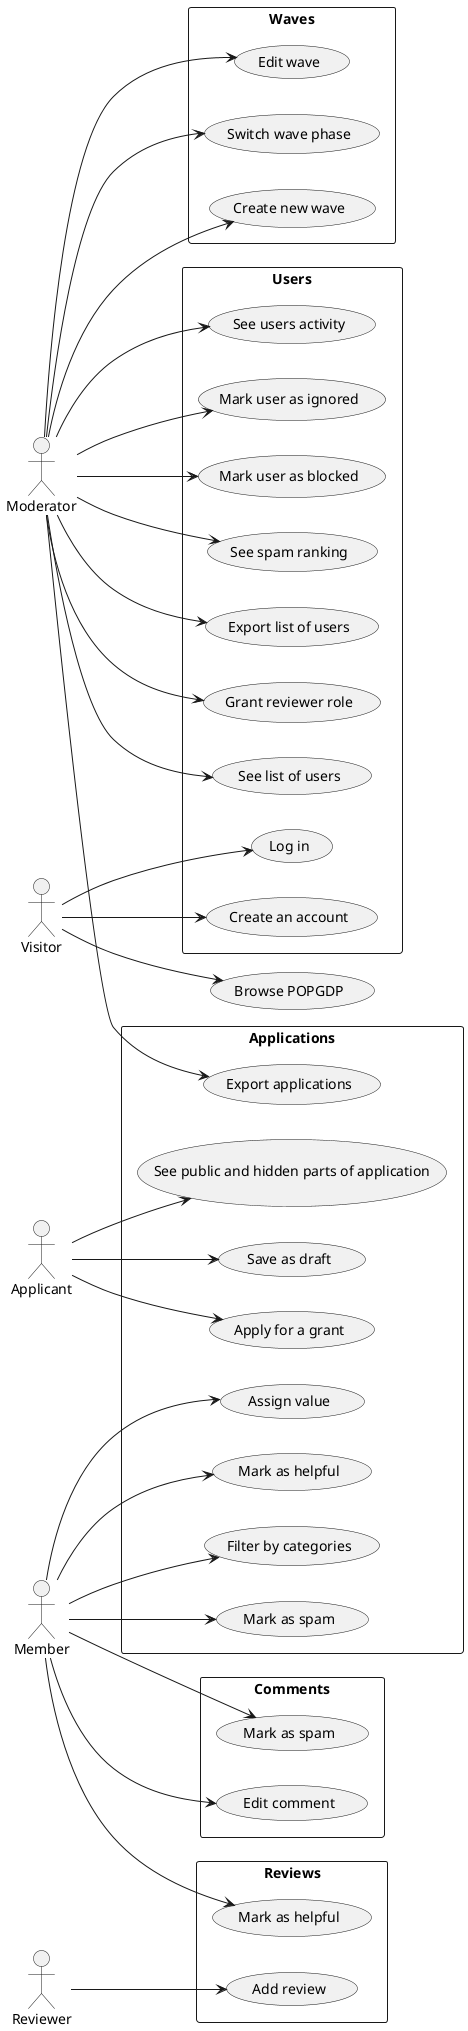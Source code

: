 @startuml

left to right direction

actor Moderator as moderator
actor Visitor as visitor
actor Member as member
actor Applicant as applicant
actor Reviewer as reviewer

rectangle Waves {
    usecase "Create new wave" as uc1
    usecase "Edit wave" as uc2
    usecase "Switch wave phase" as uc4
}

rectangle Users {
    usecase "Grant reviewer role" as uc3
    usecase "See list of users" as uc5
    usecase "See users activity" as uc6
    usecase "Mark user as ignored" as uc7
    usecase "Mark user as blocked" as uc8
    usecase "See spam ranking" as uc9
    usecase "Export list of users" as uc11
    usecase "Log in" as uc23
    usecase "Create an account" as uc24
}

rectangle Applications {
    usecase "Export applications" as uc10
    usecase "Mark as spam" as uc12
    usecase "Assign value" as uc14
    usecase "Mark as helpful" as uc15
    usecase "Filter by categories" as uc16
    usecase "Apply for a grant" as uc17
    usecase "See public and hidden parts of application" as uc18
    usecase "Save as draft" as uc19
}

rectangle Reviews {
    usecase "Add review" as uc20
    usecase "Mark as helpful" as uc21
}

rectangle Comments {
    usecase "Mark as spam" as uc13
    usecase "Edit comment" as uc22
}

moderator --> uc1
moderator --> uc2
moderator --> uc3
moderator --> uc4
moderator --> uc5
moderator --> uc6
moderator --> uc7
moderator --> uc8
moderator --> uc9
moderator --> uc10
moderator --> uc11

visitor --> uc23
visitor --> uc24
visitor --> (Browse POPGDP)

member --> uc12
member --> uc13
member --> uc14
member --> uc15
member --> uc16
member --> uc21
member --> uc22

applicant --> uc17
applicant --> uc18
applicant --> uc19

reviewer --> uc20

@enduml
